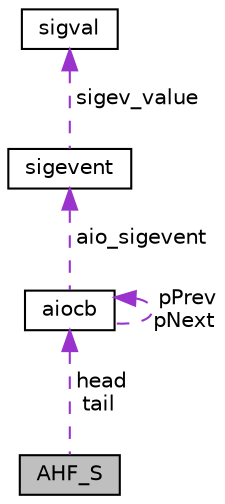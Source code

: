 digraph "AHF_S"
{
 // LATEX_PDF_SIZE
  edge [fontname="Helvetica",fontsize="10",labelfontname="Helvetica",labelfontsize="10"];
  node [fontname="Helvetica",fontsize="10",shape=record];
  Node1 [label="AHF_S",height=0.2,width=0.4,color="black", fillcolor="grey75", style="filled", fontcolor="black",tooltip=" "];
  Node2 -> Node1 [dir="back",color="darkorchid3",fontsize="10",style="dashed",label=" head\ntail" ,fontname="Helvetica"];
  Node2 [label="aiocb",height=0.2,width=0.4,color="black", fillcolor="white", style="filled",URL="$db/de9/structaiocb.html",tooltip=" "];
  Node2 -> Node2 [dir="back",color="darkorchid3",fontsize="10",style="dashed",label=" pPrev\npNext" ,fontname="Helvetica"];
  Node3 -> Node2 [dir="back",color="darkorchid3",fontsize="10",style="dashed",label=" aio_sigevent" ,fontname="Helvetica"];
  Node3 [label="sigevent",height=0.2,width=0.4,color="black", fillcolor="white", style="filled",URL="$d7/df9/structsigevent.html",tooltip=" "];
  Node4 -> Node3 [dir="back",color="darkorchid3",fontsize="10",style="dashed",label=" sigev_value" ,fontname="Helvetica"];
  Node4 [label="sigval",height=0.2,width=0.4,color="black", fillcolor="white", style="filled",URL="$d5/d3e/unionsigval.html",tooltip=" "];
}
